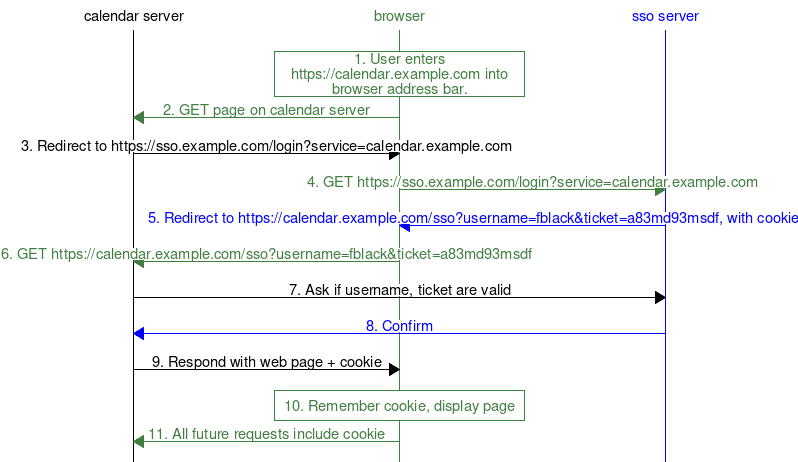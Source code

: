 # MSC for SSO login after logged in once
# mscgen -T png -i sso_login2.msc -o sso_login2.png
# mscgen -T png -i sso_login2.msc -o sso_login2_inline.png
msc {
  # change width smaller for inline
  # set width to 800 for "full size"
  #width = "550";
  width = "800";

  "calendar server" [textcolor="black", arclinecolor="black", linecolor="black"],
  "browser" [textcolor="#3f7f3f", arclinecolor="#3f7f3f", linecolor="#3f7f3f"],
  "sso server" [textcolor="blue", arclinecolor="blue", linecolor="blue"];

  |||;

  "browser" box "browser" [ label = "1. User enters https://calendar.example.com into browser address bar.", textcolor="#3f7f3f" ];
  "browser" => "calendar server" [ label = "2. GET page on calendar server", textcolor="#3f7f3f" ];
  "calendar server" => "browser" [ label = "3. Redirect to https://sso.example.com/login?service=calendar.example.com", textcolor="black"];
  "browser" => "sso server" [ label = "4. GET https://sso.example.com/login?service=calendar.example.com", textcolor="#3f7f3f"];
  "sso server" => "browser" [ label = "5. Redirect to https://calendar.example.com/sso?username=fblack&ticket=a83md93msdf, with cookie", textcolor="blue"];
  "browser" => "calendar server" [ label = "6. GET https://calendar.example.com/sso?username=fblack&ticket=a83md93msdf", textcolor="#3f7f3f"];
  "calendar server" => "sso server" [ label = "7. Ask if username, ticket are valid", textcolor="black"];
  "sso server" => "calendar server" [ label = "8. Confirm", textcolor="blue"];

  "calendar server" => "browser" [ label = "9. Respond with web page + cookie", textcolor="black"];
  "browser" box "browser" [ label = "10. Remember cookie, display page", textcolor="#3f7f3f"];
  "browser" => "calendar server" [ label = "11. All future requests include cookie", textcolor="#3f7f3f"];
}
